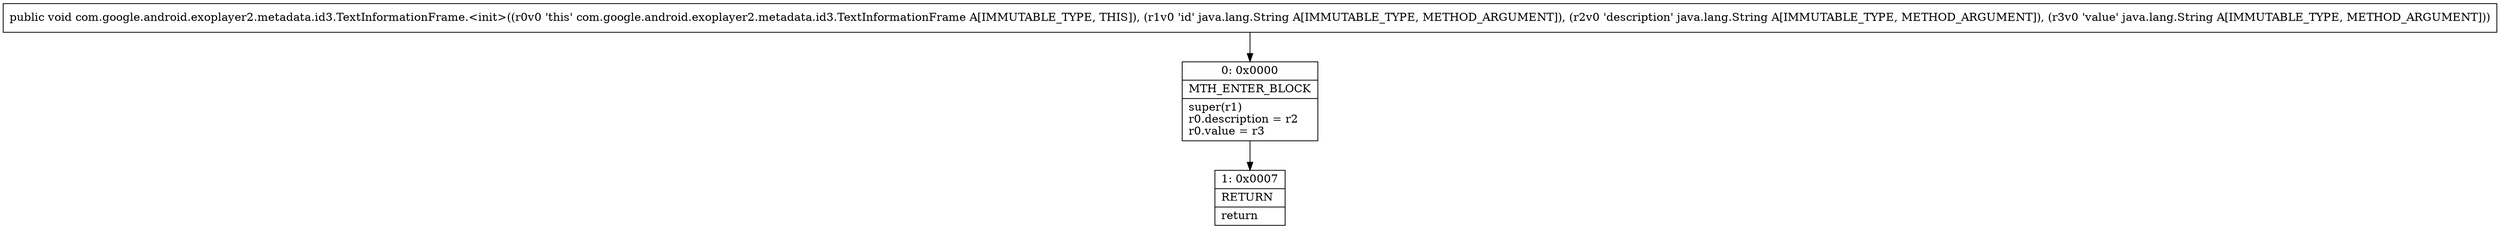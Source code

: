 digraph "CFG forcom.google.android.exoplayer2.metadata.id3.TextInformationFrame.\<init\>(Ljava\/lang\/String;Ljava\/lang\/String;Ljava\/lang\/String;)V" {
Node_0 [shape=record,label="{0\:\ 0x0000|MTH_ENTER_BLOCK\l|super(r1)\lr0.description = r2\lr0.value = r3\l}"];
Node_1 [shape=record,label="{1\:\ 0x0007|RETURN\l|return\l}"];
MethodNode[shape=record,label="{public void com.google.android.exoplayer2.metadata.id3.TextInformationFrame.\<init\>((r0v0 'this' com.google.android.exoplayer2.metadata.id3.TextInformationFrame A[IMMUTABLE_TYPE, THIS]), (r1v0 'id' java.lang.String A[IMMUTABLE_TYPE, METHOD_ARGUMENT]), (r2v0 'description' java.lang.String A[IMMUTABLE_TYPE, METHOD_ARGUMENT]), (r3v0 'value' java.lang.String A[IMMUTABLE_TYPE, METHOD_ARGUMENT])) }"];
MethodNode -> Node_0;
Node_0 -> Node_1;
}

